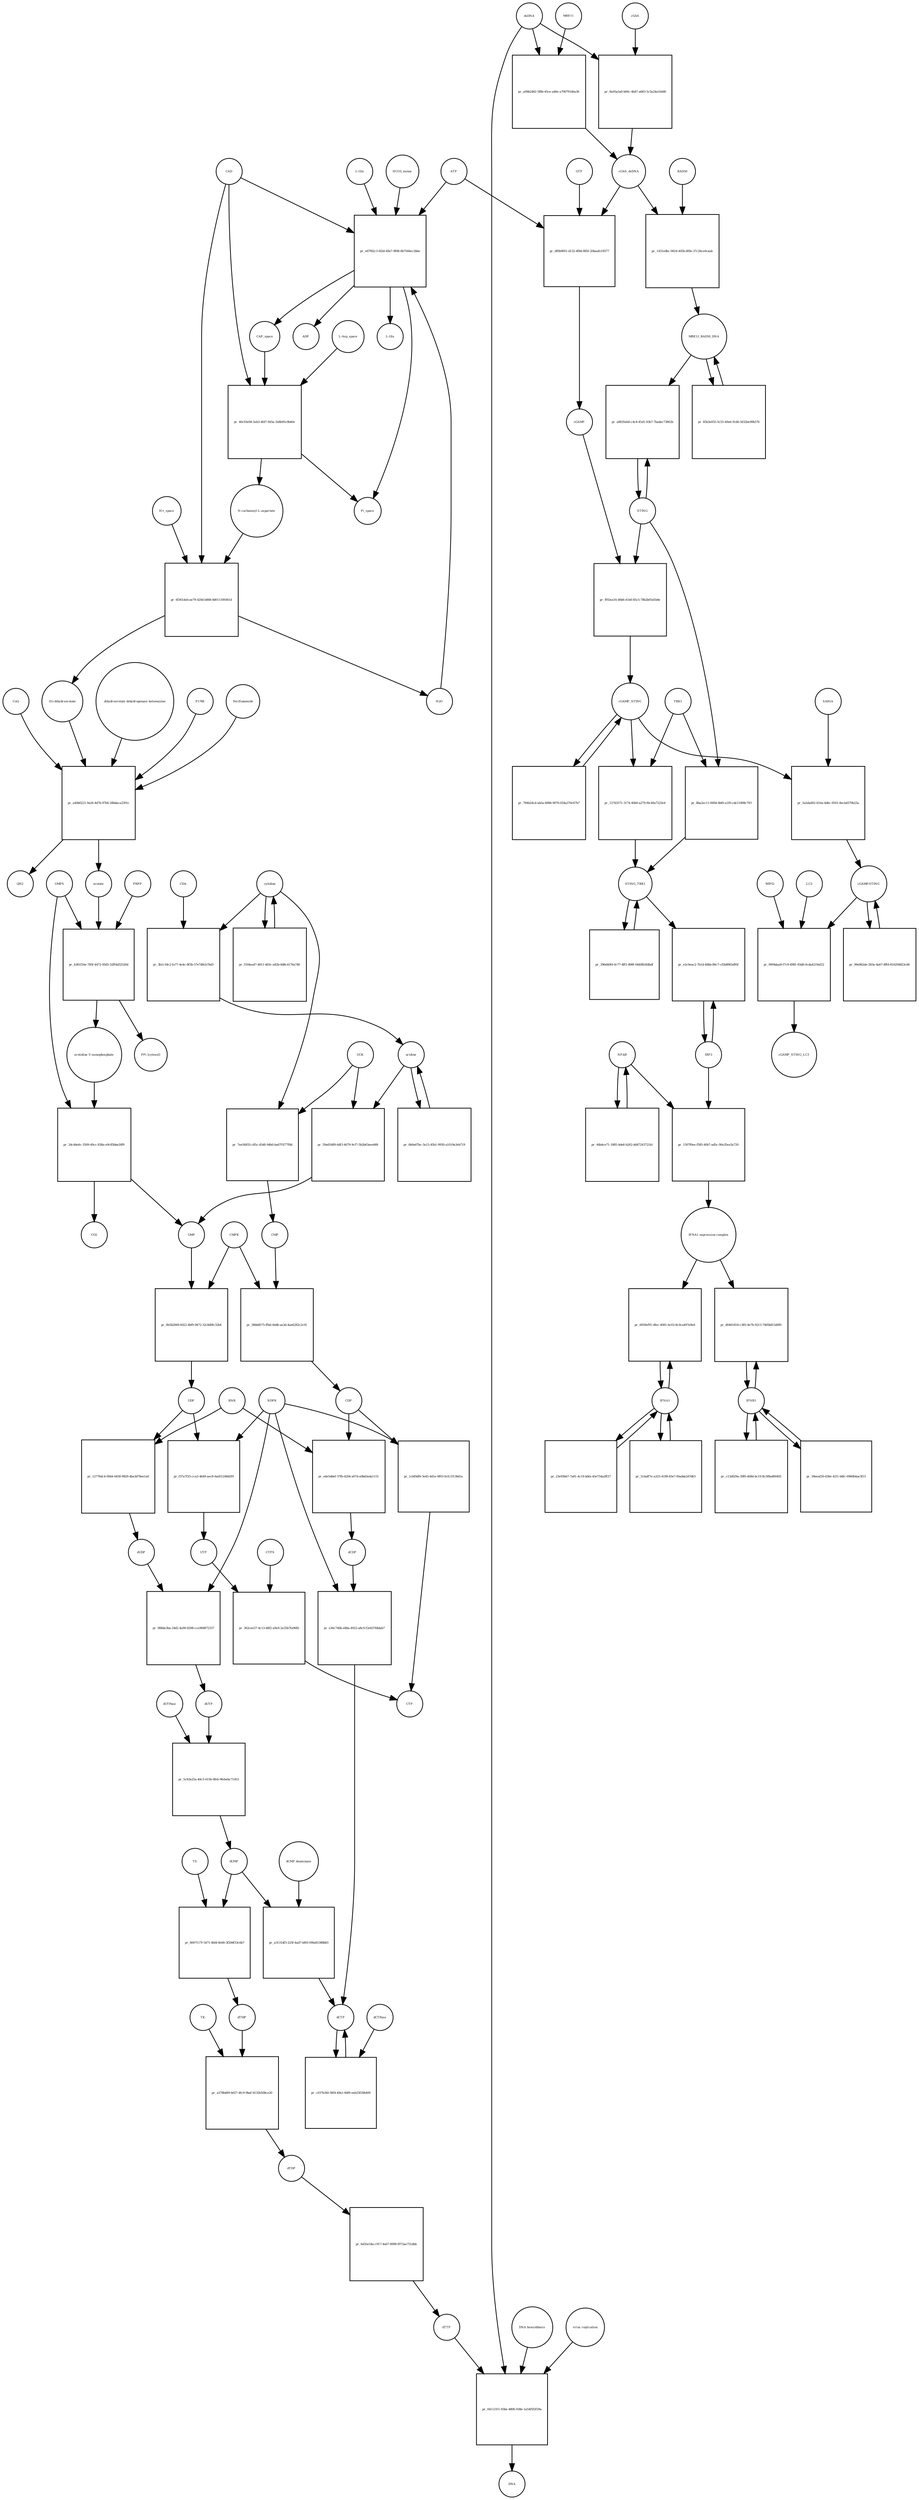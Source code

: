 strict digraph  {
"L-Gln" [annotation="", bipartite=0, cls="simple chemical", fontsize=4, label="L-Gln", shape=circle];
"pr_e67f82c3-fd3d-49a7-9f88-8b7566ec2bbe" [annotation="", bipartite=1, cls=process, fontsize=4, label="pr_e67f82c3-fd3d-49a7-9f88-8b7566ec2bbe", shape=square];
CAP_space [annotation="", bipartite=0, cls="simple chemical", fontsize=4, label=CAP_space, shape=circle];
CAD [annotation="", bipartite=0, cls=macromolecule, fontsize=4, label=CAD, shape=circle];
HCO3_minus [annotation="", bipartite=0, cls="simple chemical", fontsize=4, label=HCO3_minus, shape=circle];
H2O [annotation="", bipartite=0, cls="simple chemical", fontsize=4, label=H2O, shape=circle];
ATP [annotation="", bipartite=0, cls="simple chemical", fontsize=4, label=ATP, shape=circle];
"L-Glu" [annotation="", bipartite=0, cls="simple chemical", fontsize=4, label="L-Glu", shape=circle];
ADP [annotation="", bipartite=0, cls="simple chemical", fontsize=4, label=ADP, shape=circle];
Pi_space [annotation="", bipartite=0, cls="simple chemical", fontsize=4, label=Pi_space, shape=circle];
cytidine [annotation="", bipartite=0, cls="simple chemical", fontsize=4, label=cytidine, shape=circle];
"pr_3b1c18c2-fa77-4e4c-8f3b-57e7d8cb76d3" [annotation="", bipartite=1, cls=process, fontsize=4, label="pr_3b1c18c2-fa77-4e4c-8f3b-57e7d8cb76d3", shape=square];
uridine [annotation="", bipartite=0, cls="simple chemical", fontsize=4, label=uridine, shape=circle];
CDA [annotation="", bipartite=0, cls=macromolecule, fontsize=4, label=CDA, shape=circle];
"pr_59a65489-6df3-4679-9cf7-5b2b63aee668" [annotation="", bipartite=1, cls=process, fontsize=4, label="pr_59a65489-6df3-4679-9cf7-5b2b63aee668", shape=square];
UMP [annotation="", bipartite=0, cls="simple chemical", fontsize=4, label=UMP, shape=circle];
UCK [annotation="", bipartite=0, cls=macromolecule, fontsize=4, label=UCK, shape=circle];
"pr_7ee56833-c85c-45d0-94b0-ba67f1f77f8d" [annotation="", bipartite=1, cls=process, fontsize=4, label="pr_7ee56833-c85c-45d0-94b0-ba67f1f77f8d", shape=square];
CMP [annotation="", bipartite=0, cls="simple chemical", fontsize=4, label=CMP, shape=circle];
"pr_6b9a67bc-3a13-45b1-9950-a1019a3eb719" [annotation="", bipartite=1, cls=process, fontsize=4, label="pr_6b9a67bc-3a13-45b1-9950-a1019a3eb719", shape=square];
"pr_f104ea47-4811-463c-a82b-8d8c4176a746" [annotation="", bipartite=1, cls=process, fontsize=4, label="pr_f104ea47-4811-463c-a82b-8d8c4176a746", shape=square];
"pr_0b5b2849-6022-4bf9-9472-32c8d0fc32b4" [annotation="", bipartite=1, cls=process, fontsize=4, label="pr_0b5b2849-6022-4bf9-9472-32c8d0fc32b4", shape=square];
UDP [annotation="", bipartite=0, cls="simple chemical", fontsize=4, label=UDP, shape=circle];
CMPK [annotation="", bipartite=0, cls=macromolecule, fontsize=4, label=CMPK, shape=circle];
"pr_58bb8575-ffbd-44db-aa3d-4ae6282c2c01" [annotation="", bipartite=1, cls=process, fontsize=4, label="pr_58bb8575-ffbd-44db-aa3d-4ae6282c2c01", shape=square];
CDP [annotation="", bipartite=0, cls="simple chemical", fontsize=4, label=CDP, shape=circle];
"pr_f37a7f33-cca3-4649-aec8-6ad51248d2f9" [annotation="", bipartite=1, cls=process, fontsize=4, label="pr_f37a7f33-cca3-4649-aec8-6ad51248d2f9", shape=square];
UTP [annotation="", bipartite=0, cls="simple chemical", fontsize=4, label=UTP, shape=circle];
NDPK [annotation="", bipartite=0, cls=macromolecule, fontsize=4, label=NDPK, shape=circle];
"pr_1cbf0df6-3e45-4d1e-9f03-0cfc1f136d1a" [annotation="", bipartite=1, cls=process, fontsize=4, label="pr_1cbf0df6-3e45-4d1e-9f03-0cfc1f136d1a", shape=square];
CTP [annotation="", bipartite=0, cls="simple chemical", fontsize=4, label=CTP, shape=circle];
"pr_362cee57-4c13-48f2-a9e9-2e35b7fa96fb" [annotation="", bipartite=1, cls=process, fontsize=4, label="pr_362cee57-4c13-48f2-a9e9-2e35b7fa96fb", shape=square];
CTPS [annotation="", bipartite=0, cls=macromolecule, fontsize=4, label=CTPS, shape=circle];
"pr_12776dc4-0944-4458-9829-4ba3d78ee1a0" [annotation="", bipartite=1, cls=process, fontsize=4, label="pr_12776dc4-0944-4458-9829-4ba3d78ee1a0", shape=square];
dUDP [annotation="", bipartite=0, cls="simple chemical", fontsize=4, label=dUDP, shape=circle];
RNR [annotation="", bipartite=0, cls=macromolecule, fontsize=4, label=RNR, shape=circle];
"pr_988de3ba-24d2-4a90-8298-cce908872337" [annotation="", bipartite=1, cls=process, fontsize=4, label="pr_988de3ba-24d2-4a90-8298-cce908872337", shape=square];
dUTP [annotation="", bipartite=0, cls="simple chemical", fontsize=4, label=dUTP, shape=circle];
dCDP [annotation="", bipartite=0, cls="simple chemical", fontsize=4, label=dCDP, shape=circle];
"pr_e36c746b-e88a-4923-a8c9-f2e83768deb7" [annotation="", bipartite=1, cls=process, fontsize=4, label="pr_e36c746b-e88a-4923-a8c9-f2e83768deb7", shape=square];
dCTP [annotation="", bipartite=0, cls="simple chemical", fontsize=4, label=dCTP, shape=circle];
"pr_e4e5ddef-37fb-4204-a07d-a9bd3a4a1151" [annotation="", bipartite=1, cls=process, fontsize=4, label="pr_e4e5ddef-37fb-4204-a07d-a9bd3a4a1151", shape=square];
"pr_5c83a25a-40c3-415b-9feb-9febebc71453" [annotation="", bipartite=1, cls=process, fontsize=4, label="pr_5c83a25a-40c3-415b-9feb-9febebc71453", shape=square];
dUMP [annotation="", bipartite=0, cls="simple chemical", fontsize=4, label=dUMP, shape=circle];
dUTPase [annotation="", bipartite=0, cls=macromolecule, fontsize=4, label=dUTPase, shape=circle];
"pr_c037b3fd-56f4-49a1-84f9-eab25f20b409" [annotation="", bipartite=1, cls=process, fontsize=4, label="pr_c037b3fd-56f4-49a1-84f9-eab25f20b409", shape=square];
dCTPase [annotation="", bipartite=0, cls=macromolecule, fontsize=4, label=dCTPase, shape=circle];
"pr_a3131df3-225f-4ad7-bf65-f00a81388b83" [annotation="", bipartite=1, cls=process, fontsize=4, label="pr_a3131df3-225f-4ad7-bf65-f00a81388b83", shape=square];
"dCMP deaminase" [annotation="", bipartite=0, cls=macromolecule, fontsize=4, label="dCMP deaminase", shape=circle];
"pr_8007117f-5471-4fd4-8e66-3f206f33c6b7" [annotation="", bipartite=1, cls=process, fontsize=4, label="pr_8007117f-5471-4fd4-8e66-3f206f33c6b7", shape=square];
dTMP [annotation="", bipartite=0, cls="simple chemical", fontsize=4, label=dTMP, shape=circle];
TS [annotation="", bipartite=0, cls=macromolecule, fontsize=4, label=TS, shape=circle];
"pr_a378b489-b027-4fc9-9baf-d132b508ce20" [annotation="", bipartite=1, cls=process, fontsize=4, label="pr_a378b489-b027-4fc9-9baf-d132b508ce20", shape=square];
dTDP [annotation="", bipartite=0, cls="simple chemical", fontsize=4, label=dTDP, shape=circle];
TK [annotation="", bipartite=0, cls=macromolecule, fontsize=4, label=TK, shape=circle];
"pr_6d35e54a-c917-4eb7-8999-f072ae751dbb" [annotation="", bipartite=1, cls=process, fontsize=4, label="pr_6d35e54a-c917-4eb7-8999-f072ae751dbb", shape=square];
dTTP [annotation="", bipartite=0, cls="simple chemical", fontsize=4, label=dTTP, shape=circle];
dsDNA [annotation="", bipartite=0, cls="simple chemical", fontsize=4, label=dsDNA, shape=circle];
"pr_8a93a5a0-b00c-4b47-a683-5c5a24a16440" [annotation="", bipartite=1, cls=process, fontsize=4, label="pr_8a93a5a0-b00c-4b47-a683-5c5a24a16440", shape=square];
cGAS [annotation="", bipartite=0, cls=macromolecule, fontsize=4, label=cGAS, shape=circle];
cGAS_dsDNA [annotation="", bipartite=0, cls=complex, fontsize=4, label=cGAS_dsDNA, shape=circle];
"pr_df0b9001-d132-4f8d-885f-20baafe18577" [annotation="", bipartite=1, cls=process, fontsize=4, label="pr_df0b9001-d132-4f8d-885f-20baafe18577", shape=square];
GTP [annotation="", bipartite=0, cls="simple chemical", fontsize=4, label=GTP, shape=circle];
cGAMP [annotation="", bipartite=0, cls="simple chemical", fontsize=4, label=cGAMP, shape=circle];
"pr_ff02ea16-46b6-41b0-85c5-78b2b05d1b8e" [annotation="", bipartite=1, cls=process, fontsize=4, label="pr_ff02ea16-46b6-41b0-85c5-78b2b05d1b8e", shape=square];
STING [annotation="", bipartite=0, cls="macromolecule multimer", fontsize=4, label=STING, shape=circle];
cGAMP_STING [annotation="", bipartite=0, cls=complex, fontsize=4, label=cGAMP_STING, shape=circle];
TBK1 [annotation="", bipartite=0, cls=macromolecule, fontsize=4, label=TBK1, shape=circle];
"pr_127d3571-3174-40b9-a279-f6c40a7225e4" [annotation="", bipartite=1, cls=process, fontsize=4, label="pr_127d3571-3174-40b9-a279-f6c40a7225e4", shape=square];
STING_TBK1 [annotation="", bipartite=0, cls=complex, fontsize=4, label=STING_TBK1, shape=circle];
"pr_784b2dcd-ab5a-4986-9076-054a376c67b7" [annotation="", bipartite=1, cls=process, fontsize=4, label="pr_784b2dcd-ab5a-4986-9076-054a376c67b7", shape=square];
"pr_396d40f4-0c77-4ff2-898f-0440fb5fdbdf" [annotation="", bipartite=1, cls=process, fontsize=4, label="pr_396d40f4-0c77-4ff2-898f-0440fb5fdbdf", shape=square];
"NF-kB" [annotation="", bipartite=0, cls=complex, fontsize=4, label="NF-kB", shape=circle];
"pr_44b4ce71-1885-4de6-b262-dd47243721b1" [annotation="", bipartite=1, cls=process, fontsize=4, label="pr_44b4ce71-1885-4de6-b262-dd47243721b1", shape=square];
IFNA1 [annotation="", bipartite=0, cls="nucleic acid feature", fontsize=4, label=IFNA1, shape=circle];
"pr_514aff7e-a323-4198-83e7-f0adda2d7d63" [annotation="", bipartite=1, cls=process, fontsize=4, label="pr_514aff7e-a323-4198-83e7-f0adda2d7d63", shape=square];
IFNB1 [annotation="", bipartite=0, cls="nucleic acid feature", fontsize=4, label=IFNB1, shape=circle];
"pr_39eeaf20-436e-41f1-b6fc-6960b4ae3f15" [annotation="", bipartite=1, cls=process, fontsize=4, label="pr_39eeaf20-436e-41f1-b6fc-6960b4ae3f15", shape=square];
"pr_23e93bb7-7a81-4c19-bbfa-45e754a2ff27" [annotation="", bipartite=1, cls=process, fontsize=4, label="pr_23e93bb7-7a81-4c19-bbfa-45e754a2ff27", shape=square];
"pr_c13d029a-39f0-408d-bc19-8c5f8ad00405" [annotation="", bipartite=1, cls=process, fontsize=4, label="pr_c13d029a-39f0-408d-bc19-8c5f8ad00405", shape=square];
"pr_d0461818-c385-4e7b-9213-7485b815d0f0" [annotation="", bipartite=1, cls=process, fontsize=4, label="pr_d0461818-c385-4e7b-9213-7485b815d0f0", shape=square];
"IFNA1 expression complex" [annotation="", bipartite=0, cls=complex, fontsize=4, label="IFNA1 expression complex", shape=circle];
"cGAMP-STING" [annotation="", bipartite=0, cls=complex, fontsize=4, label="cGAMP-STING", shape=circle];
"pr_99e862de-283a-4a67-8ffd-816294823c66" [annotation="", bipartite=1, cls=process, fontsize=4, label="pr_99e862de-283a-4a67-8ffd-816294823c66", shape=square];
"pr_a09b2482-5f8b-45ce-a46e-a70079146a36" [annotation="", bipartite=1, cls=process, fontsize=4, label="pr_a09b2482-5f8b-45ce-a46e-a70079146a36", shape=square];
MRE11 [annotation="", bipartite=0, cls="macromolecule multimer", fontsize=4, label=MRE11, shape=circle];
RAD50 [annotation="", bipartite=0, cls="macromolecule multimer", fontsize=4, label=RAD50, shape=circle];
"pr_1431edbc-0824-405b-8f0e-37c26ce0caab" [annotation="", bipartite=1, cls=process, fontsize=4, label="pr_1431edbc-0824-405b-8f0e-37c26ce0caab", shape=square];
MRE11_RAD50_DNA [annotation="", bipartite=0, cls=complex, fontsize=4, label=MRE11_RAD50_DNA, shape=circle];
IRF3 [annotation="", bipartite=0, cls="macromolecule multimer", fontsize=4, label=IRF3, shape=circle];
"pr_e2c0eac2-7b1d-40bb-86c7-cf2b8965d95f" [annotation="", bipartite=1, cls=process, fontsize=4, label="pr_e2c0eac2-7b1d-40bb-86c7-cf2b8965d95f", shape=square];
"pr_5a5da602-616a-4d6c-9501-8ecbd379b23a" [annotation="", bipartite=1, cls=process, fontsize=4, label="pr_5a5da602-616a-4d6c-9501-8ecbd379b23a", shape=square];
SAR1A [annotation="", bipartite=0, cls=macromolecule, fontsize=4, label=SAR1A, shape=circle];
"pr_9994daa8-f7c9-4981-83d8-0cda4219af22" [annotation="", bipartite=1, cls=process, fontsize=4, label="pr_9994daa8-f7c9-4981-83d8-0cda4219af22", shape=square];
LC3 [annotation="", bipartite=0, cls=macromolecule, fontsize=4, label=LC3, shape=circle];
cGAMP_STING_LC3 [annotation="", bipartite=0, cls=complex, fontsize=4, label=cGAMP_STING_LC3, shape=circle];
WIPI2 [annotation="", bipartite=0, cls=macromolecule, fontsize=4, label=WIPI2, shape=circle];
"pr_a8835eb0-c4c4-45d1-93b7-7badec73862b" [annotation="", bipartite=1, cls=process, fontsize=4, label="pr_a8835eb0-c4c4-45d1-93b7-7badec73862b", shape=square];
"pr_8ba2ec11-849d-4bf6-a1f0-cde11808c793" [annotation="", bipartite=1, cls=process, fontsize=4, label="pr_8ba2ec11-849d-4bf6-a1f0-cde11808c793", shape=square];
"pr_85b3e055-5c55-49ed-91d6-5632be99b576" [annotation="", bipartite=1, cls=process, fontsize=4, label="pr_85b3e055-5c55-49ed-91d6-5632be99b576", shape=square];
"pr_40c93e94-5eb3-4fd7-945a-1b8b95c9b40e" [annotation="", bipartite=1, cls=process, fontsize=4, label="pr_40c93e94-5eb3-4fd7-945a-1b8b95c9b40e", shape=square];
"N-carbamoyl-L-aspartate" [annotation="", bipartite=0, cls="simple chemical", fontsize=4, label="N-carbamoyl-L-aspartate", shape=circle];
"L-Asp_space" [annotation="", bipartite=0, cls="simple chemical", fontsize=4, label="L-Asp_space", shape=circle];
"pr_6f361deb-ae79-420d-b868-8d011189361d" [annotation="", bipartite=1, cls=process, fontsize=4, label="pr_6f361deb-ae79-420d-b868-8d011189361d", shape=square];
"(S)-dihydroorotate" [annotation="", bipartite=0, cls="simple chemical", fontsize=4, label="(S)-dihydroorotate", shape=circle];
"H+_space" [annotation="", bipartite=0, cls="simple chemical", fontsize=4, label="H+_space", shape=circle];
"pr_a40b0221-9a26-4d7b-97b6-28bdaca2391c" [annotation="", bipartite=1, cls=process, fontsize=4, label="pr_a40b0221-9a26-4d7b-97b6-28bdaca2391c", shape=square];
orotate [annotation="", bipartite=0, cls="simple chemical", fontsize=4, label=orotate, shape=circle];
"dihydroorotate dehydrogenase holoenzyme" [annotation="", bipartite=0, cls="simple chemical", fontsize=4, label="dihydroorotate dehydrogenase holoenzyme", shape=circle];
P1788 [annotation="", bipartite=0, cls="simple chemical", fontsize=4, label=P1788, shape=circle];
Teriflunomide [annotation="", bipartite=0, cls="simple chemical", fontsize=4, label=Teriflunomide, shape=circle];
CoQ [annotation="", bipartite=0, cls="simple chemical", fontsize=4, label=CoQ, shape=circle];
QH2 [annotation="", bipartite=0, cls="simple chemical", fontsize=4, label=QH2, shape=circle];
"pr_b381f16e-785f-4472-95d5-32ff4d32520d" [annotation="", bipartite=1, cls=process, fontsize=4, label="pr_b381f16e-785f-4472-95d5-32ff4d32520d", shape=square];
"orotidine 5'-monophosphate" [annotation="", bipartite=0, cls="simple chemical", fontsize=4, label="orotidine 5'-monophosphate", shape=circle];
UMPS [annotation="", bipartite=0, cls="macromolecule multimer", fontsize=4, label=UMPS, shape=circle];
PRPP [annotation="", bipartite=0, cls="simple chemical", fontsize=4, label=PRPP, shape=circle];
"PPi [cytosol]" [annotation="", bipartite=0, cls="simple chemical", fontsize=4, label="PPi [cytosol]", shape=circle];
"pr_24c44e6c-3509-49cc-838a-e9c85bbe26f9" [annotation="", bipartite=1, cls=process, fontsize=4, label="pr_24c44e6c-3509-49cc-838a-e9c85bbe26f9", shape=square];
CO2 [annotation="", bipartite=0, cls="simple chemical", fontsize=4, label=CO2, shape=circle];
"pr_041121f1-93be-4806-938e-1a54f5f2f29a" [annotation="", bipartite=1, cls=process, fontsize=4, label="pr_041121f1-93be-4806-938e-1a54f5f2f29a", shape=square];
DNA [annotation="", bipartite=0, cls="nucleic acid feature", fontsize=4, label=DNA, shape=circle];
"DNA biosynthesis" [annotation="urn_miriam_obo.go_GO%3A0071897", bipartite=0, cls=phenotype, fontsize=4, label="DNA biosynthesis", shape=circle];
"virus replication" [annotation="", bipartite=0, cls=phenotype, fontsize=4, label="virus replication", shape=circle];
"pr_6059ef91-dfec-4081-bc03-8c9ca497e9ed" [annotation="", bipartite=1, cls=process, fontsize=4, label="pr_6059ef91-dfec-4081-bc03-8c9ca497e9ed", shape=square];
"pr_1507f0ee-f585-40b7-ad5c-90a35ea5a720" [annotation="", bipartite=1, cls=process, fontsize=4, label="pr_1507f0ee-f585-40b7-ad5c-90a35ea5a720", shape=square];
"L-Gln" -> "pr_e67f82c3-fd3d-49a7-9f88-8b7566ec2bbe"  [annotation="", interaction_type=consumption];
"pr_e67f82c3-fd3d-49a7-9f88-8b7566ec2bbe" -> CAP_space  [annotation="", interaction_type=production];
"pr_e67f82c3-fd3d-49a7-9f88-8b7566ec2bbe" -> "L-Glu"  [annotation="", interaction_type=production];
"pr_e67f82c3-fd3d-49a7-9f88-8b7566ec2bbe" -> ADP  [annotation="", interaction_type=production];
"pr_e67f82c3-fd3d-49a7-9f88-8b7566ec2bbe" -> Pi_space  [annotation="", interaction_type=production];
CAP_space -> "pr_40c93e94-5eb3-4fd7-945a-1b8b95c9b40e"  [annotation="", interaction_type=consumption];
CAD -> "pr_e67f82c3-fd3d-49a7-9f88-8b7566ec2bbe"  [annotation=urn_miriam_reactome_REACT_1698, interaction_type=catalysis];
CAD -> "pr_40c93e94-5eb3-4fd7-945a-1b8b95c9b40e"  [annotation=urn_miriam_reactome_REACT_1698, interaction_type=catalysis];
CAD -> "pr_6f361deb-ae79-420d-b868-8d011189361d"  [annotation=urn_miriam_reactome_REACT_1698, interaction_type=catalysis];
HCO3_minus -> "pr_e67f82c3-fd3d-49a7-9f88-8b7566ec2bbe"  [annotation="", interaction_type=consumption];
H2O -> "pr_e67f82c3-fd3d-49a7-9f88-8b7566ec2bbe"  [annotation="", interaction_type=consumption];
ATP -> "pr_e67f82c3-fd3d-49a7-9f88-8b7566ec2bbe"  [annotation="", interaction_type=consumption];
ATP -> "pr_df0b9001-d132-4f8d-885f-20baafe18577"  [annotation="", interaction_type=consumption];
cytidine -> "pr_3b1c18c2-fa77-4e4c-8f3b-57e7d8cb76d3"  [annotation="", interaction_type=consumption];
cytidine -> "pr_7ee56833-c85c-45d0-94b0-ba67f1f77f8d"  [annotation="", interaction_type=consumption];
cytidine -> "pr_f104ea47-4811-463c-a82b-8d8c4176a746"  [annotation="", interaction_type=consumption];
"pr_3b1c18c2-fa77-4e4c-8f3b-57e7d8cb76d3" -> uridine  [annotation="", interaction_type=production];
uridine -> "pr_59a65489-6df3-4679-9cf7-5b2b63aee668"  [annotation="", interaction_type=consumption];
uridine -> "pr_6b9a67bc-3a13-45b1-9950-a1019a3eb719"  [annotation="", interaction_type=consumption];
CDA -> "pr_3b1c18c2-fa77-4e4c-8f3b-57e7d8cb76d3"  [annotation="", interaction_type=catalysis];
"pr_59a65489-6df3-4679-9cf7-5b2b63aee668" -> UMP  [annotation="", interaction_type=production];
UMP -> "pr_0b5b2849-6022-4bf9-9472-32c8d0fc32b4"  [annotation="", interaction_type=consumption];
UCK -> "pr_59a65489-6df3-4679-9cf7-5b2b63aee668"  [annotation="", interaction_type=catalysis];
UCK -> "pr_7ee56833-c85c-45d0-94b0-ba67f1f77f8d"  [annotation="", interaction_type=catalysis];
"pr_7ee56833-c85c-45d0-94b0-ba67f1f77f8d" -> CMP  [annotation="", interaction_type=production];
CMP -> "pr_58bb8575-ffbd-44db-aa3d-4ae6282c2c01"  [annotation="", interaction_type=consumption];
"pr_6b9a67bc-3a13-45b1-9950-a1019a3eb719" -> uridine  [annotation="", interaction_type=production];
"pr_f104ea47-4811-463c-a82b-8d8c4176a746" -> cytidine  [annotation="", interaction_type=production];
"pr_0b5b2849-6022-4bf9-9472-32c8d0fc32b4" -> UDP  [annotation="", interaction_type=production];
UDP -> "pr_f37a7f33-cca3-4649-aec8-6ad51248d2f9"  [annotation="", interaction_type=consumption];
UDP -> "pr_12776dc4-0944-4458-9829-4ba3d78ee1a0"  [annotation="", interaction_type=consumption];
CMPK -> "pr_0b5b2849-6022-4bf9-9472-32c8d0fc32b4"  [annotation="", interaction_type=catalysis];
CMPK -> "pr_58bb8575-ffbd-44db-aa3d-4ae6282c2c01"  [annotation="", interaction_type=catalysis];
"pr_58bb8575-ffbd-44db-aa3d-4ae6282c2c01" -> CDP  [annotation="", interaction_type=production];
CDP -> "pr_1cbf0df6-3e45-4d1e-9f03-0cfc1f136d1a"  [annotation="", interaction_type=consumption];
CDP -> "pr_e4e5ddef-37fb-4204-a07d-a9bd3a4a1151"  [annotation="", interaction_type=consumption];
"pr_f37a7f33-cca3-4649-aec8-6ad51248d2f9" -> UTP  [annotation="", interaction_type=production];
UTP -> "pr_362cee57-4c13-48f2-a9e9-2e35b7fa96fb"  [annotation="", interaction_type=consumption];
NDPK -> "pr_f37a7f33-cca3-4649-aec8-6ad51248d2f9"  [annotation="", interaction_type=catalysis];
NDPK -> "pr_1cbf0df6-3e45-4d1e-9f03-0cfc1f136d1a"  [annotation="", interaction_type=catalysis];
NDPK -> "pr_988de3ba-24d2-4a90-8298-cce908872337"  [annotation="", interaction_type=catalysis];
NDPK -> "pr_e36c746b-e88a-4923-a8c9-f2e83768deb7"  [annotation="", interaction_type=catalysis];
"pr_1cbf0df6-3e45-4d1e-9f03-0cfc1f136d1a" -> CTP  [annotation="", interaction_type=production];
"pr_362cee57-4c13-48f2-a9e9-2e35b7fa96fb" -> CTP  [annotation="", interaction_type=production];
CTPS -> "pr_362cee57-4c13-48f2-a9e9-2e35b7fa96fb"  [annotation="", interaction_type=catalysis];
"pr_12776dc4-0944-4458-9829-4ba3d78ee1a0" -> dUDP  [annotation="", interaction_type=production];
dUDP -> "pr_988de3ba-24d2-4a90-8298-cce908872337"  [annotation="", interaction_type=consumption];
RNR -> "pr_12776dc4-0944-4458-9829-4ba3d78ee1a0"  [annotation="", interaction_type=catalysis];
RNR -> "pr_e4e5ddef-37fb-4204-a07d-a9bd3a4a1151"  [annotation="", interaction_type=catalysis];
"pr_988de3ba-24d2-4a90-8298-cce908872337" -> dUTP  [annotation="", interaction_type=production];
dUTP -> "pr_5c83a25a-40c3-415b-9feb-9febebc71453"  [annotation="", interaction_type=consumption];
dCDP -> "pr_e36c746b-e88a-4923-a8c9-f2e83768deb7"  [annotation="", interaction_type=consumption];
"pr_e36c746b-e88a-4923-a8c9-f2e83768deb7" -> dCTP  [annotation="", interaction_type=production];
dCTP -> "pr_c037b3fd-56f4-49a1-84f9-eab25f20b409"  [annotation="", interaction_type=consumption];
"pr_e4e5ddef-37fb-4204-a07d-a9bd3a4a1151" -> dCDP  [annotation="", interaction_type=production];
"pr_5c83a25a-40c3-415b-9feb-9febebc71453" -> dUMP  [annotation="", interaction_type=production];
dUMP -> "pr_a3131df3-225f-4ad7-bf65-f00a81388b83"  [annotation="", interaction_type=consumption];
dUMP -> "pr_8007117f-5471-4fd4-8e66-3f206f33c6b7"  [annotation="", interaction_type=consumption];
dUTPase -> "pr_5c83a25a-40c3-415b-9feb-9febebc71453"  [annotation="", interaction_type=catalysis];
"pr_c037b3fd-56f4-49a1-84f9-eab25f20b409" -> dCTP  [annotation="", interaction_type=production];
dCTPase -> "pr_c037b3fd-56f4-49a1-84f9-eab25f20b409"  [annotation="", interaction_type=catalysis];
"pr_a3131df3-225f-4ad7-bf65-f00a81388b83" -> dCTP  [annotation="", interaction_type=production];
"dCMP deaminase" -> "pr_a3131df3-225f-4ad7-bf65-f00a81388b83"  [annotation="", interaction_type=catalysis];
"pr_8007117f-5471-4fd4-8e66-3f206f33c6b7" -> dTMP  [annotation="", interaction_type=production];
dTMP -> "pr_a378b489-b027-4fc9-9baf-d132b508ce20"  [annotation="", interaction_type=consumption];
TS -> "pr_8007117f-5471-4fd4-8e66-3f206f33c6b7"  [annotation="", interaction_type=catalysis];
"pr_a378b489-b027-4fc9-9baf-d132b508ce20" -> dTDP  [annotation="", interaction_type=production];
dTDP -> "pr_6d35e54a-c917-4eb7-8999-f072ae751dbb"  [annotation="", interaction_type=consumption];
TK -> "pr_a378b489-b027-4fc9-9baf-d132b508ce20"  [annotation="", interaction_type=catalysis];
"pr_6d35e54a-c917-4eb7-8999-f072ae751dbb" -> dTTP  [annotation="", interaction_type=production];
dTTP -> "pr_041121f1-93be-4806-938e-1a54f5f2f29a"  [annotation="", interaction_type=consumption];
dsDNA -> "pr_8a93a5a0-b00c-4b47-a683-5c5a24a16440"  [annotation="", interaction_type=consumption];
dsDNA -> "pr_a09b2482-5f8b-45ce-a46e-a70079146a36"  [annotation="", interaction_type=consumption];
dsDNA -> "pr_041121f1-93be-4806-938e-1a54f5f2f29a"  [annotation="", interaction_type=consumption];
"pr_8a93a5a0-b00c-4b47-a683-5c5a24a16440" -> cGAS_dsDNA  [annotation="", interaction_type=production];
cGAS -> "pr_8a93a5a0-b00c-4b47-a683-5c5a24a16440"  [annotation="", interaction_type=consumption];
cGAS_dsDNA -> "pr_df0b9001-d132-4f8d-885f-20baafe18577"  [annotation="", interaction_type=catalysis];
cGAS_dsDNA -> "pr_1431edbc-0824-405b-8f0e-37c26ce0caab"  [annotation="", interaction_type=consumption];
"pr_df0b9001-d132-4f8d-885f-20baafe18577" -> cGAMP  [annotation="", interaction_type=production];
GTP -> "pr_df0b9001-d132-4f8d-885f-20baafe18577"  [annotation="", interaction_type=consumption];
cGAMP -> "pr_ff02ea16-46b6-41b0-85c5-78b2b05d1b8e"  [annotation="", interaction_type=consumption];
"pr_ff02ea16-46b6-41b0-85c5-78b2b05d1b8e" -> cGAMP_STING  [annotation="", interaction_type=production];
STING -> "pr_ff02ea16-46b6-41b0-85c5-78b2b05d1b8e"  [annotation="", interaction_type=consumption];
STING -> "pr_a8835eb0-c4c4-45d1-93b7-7badec73862b"  [annotation="", interaction_type=consumption];
STING -> "pr_8ba2ec11-849d-4bf6-a1f0-cde11808c793"  [annotation="", interaction_type=consumption];
cGAMP_STING -> "pr_127d3571-3174-40b9-a279-f6c40a7225e4"  [annotation="", interaction_type=consumption];
cGAMP_STING -> "pr_784b2dcd-ab5a-4986-9076-054a376c67b7"  [annotation="", interaction_type=consumption];
cGAMP_STING -> "pr_5a5da602-616a-4d6c-9501-8ecbd379b23a"  [annotation="", interaction_type=consumption];
TBK1 -> "pr_127d3571-3174-40b9-a279-f6c40a7225e4"  [annotation="", interaction_type=consumption];
TBK1 -> "pr_8ba2ec11-849d-4bf6-a1f0-cde11808c793"  [annotation="", interaction_type=consumption];
"pr_127d3571-3174-40b9-a279-f6c40a7225e4" -> STING_TBK1  [annotation="", interaction_type=production];
STING_TBK1 -> "pr_396d40f4-0c77-4ff2-898f-0440fb5fdbdf"  [annotation="", interaction_type=consumption];
STING_TBK1 -> "pr_e2c0eac2-7b1d-40bb-86c7-cf2b8965d95f"  [annotation="", interaction_type=catalysis];
"pr_784b2dcd-ab5a-4986-9076-054a376c67b7" -> cGAMP_STING  [annotation="", interaction_type=production];
"pr_396d40f4-0c77-4ff2-898f-0440fb5fdbdf" -> STING_TBK1  [annotation="", interaction_type=production];
"NF-kB" -> "pr_44b4ce71-1885-4de6-b262-dd47243721b1"  [annotation="", interaction_type=consumption];
"NF-kB" -> "pr_1507f0ee-f585-40b7-ad5c-90a35ea5a720"  [annotation="", interaction_type=consumption];
"pr_44b4ce71-1885-4de6-b262-dd47243721b1" -> "NF-kB"  [annotation="", interaction_type=production];
IFNA1 -> "pr_514aff7e-a323-4198-83e7-f0adda2d7d63"  [annotation="", interaction_type=consumption];
IFNA1 -> "pr_23e93bb7-7a81-4c19-bbfa-45e754a2ff27"  [annotation="", interaction_type=consumption];
IFNA1 -> "pr_6059ef91-dfec-4081-bc03-8c9ca497e9ed"  [annotation="", interaction_type=consumption];
"pr_514aff7e-a323-4198-83e7-f0adda2d7d63" -> IFNA1  [annotation="", interaction_type=production];
IFNB1 -> "pr_39eeaf20-436e-41f1-b6fc-6960b4ae3f15"  [annotation="", interaction_type=consumption];
IFNB1 -> "pr_c13d029a-39f0-408d-bc19-8c5f8ad00405"  [annotation="", interaction_type=consumption];
IFNB1 -> "pr_d0461818-c385-4e7b-9213-7485b815d0f0"  [annotation="", interaction_type=consumption];
"pr_39eeaf20-436e-41f1-b6fc-6960b4ae3f15" -> IFNB1  [annotation="", interaction_type=production];
"pr_23e93bb7-7a81-4c19-bbfa-45e754a2ff27" -> IFNA1  [annotation="", interaction_type=production];
"pr_c13d029a-39f0-408d-bc19-8c5f8ad00405" -> IFNB1  [annotation="", interaction_type=production];
"pr_d0461818-c385-4e7b-9213-7485b815d0f0" -> IFNB1  [annotation="", interaction_type=production];
"IFNA1 expression complex" -> "pr_d0461818-c385-4e7b-9213-7485b815d0f0"  [annotation="", interaction_type=stimulation];
"IFNA1 expression complex" -> "pr_6059ef91-dfec-4081-bc03-8c9ca497e9ed"  [annotation="", interaction_type=stimulation];
"cGAMP-STING" -> "pr_99e862de-283a-4a67-8ffd-816294823c66"  [annotation="", interaction_type=consumption];
"cGAMP-STING" -> "pr_9994daa8-f7c9-4981-83d8-0cda4219af22"  [annotation="", interaction_type=consumption];
"pr_99e862de-283a-4a67-8ffd-816294823c66" -> "cGAMP-STING"  [annotation="", interaction_type=production];
"pr_a09b2482-5f8b-45ce-a46e-a70079146a36" -> cGAS_dsDNA  [annotation="", interaction_type=production];
MRE11 -> "pr_a09b2482-5f8b-45ce-a46e-a70079146a36"  [annotation="", interaction_type=consumption];
RAD50 -> "pr_1431edbc-0824-405b-8f0e-37c26ce0caab"  [annotation="", interaction_type=consumption];
"pr_1431edbc-0824-405b-8f0e-37c26ce0caab" -> MRE11_RAD50_DNA  [annotation="", interaction_type=production];
MRE11_RAD50_DNA -> "pr_a8835eb0-c4c4-45d1-93b7-7badec73862b"  [annotation="", interaction_type=catalysis];
MRE11_RAD50_DNA -> "pr_85b3e055-5c55-49ed-91d6-5632be99b576"  [annotation="", interaction_type=consumption];
IRF3 -> "pr_e2c0eac2-7b1d-40bb-86c7-cf2b8965d95f"  [annotation="", interaction_type=consumption];
IRF3 -> "pr_1507f0ee-f585-40b7-ad5c-90a35ea5a720"  [annotation="", interaction_type=consumption];
"pr_e2c0eac2-7b1d-40bb-86c7-cf2b8965d95f" -> IRF3  [annotation="", interaction_type=production];
"pr_5a5da602-616a-4d6c-9501-8ecbd379b23a" -> "cGAMP-STING"  [annotation="", interaction_type=production];
SAR1A -> "pr_5a5da602-616a-4d6c-9501-8ecbd379b23a"  [annotation="", interaction_type=catalysis];
"pr_9994daa8-f7c9-4981-83d8-0cda4219af22" -> cGAMP_STING_LC3  [annotation="", interaction_type=production];
LC3 -> "pr_9994daa8-f7c9-4981-83d8-0cda4219af22"  [annotation="", interaction_type=consumption];
WIPI2 -> "pr_9994daa8-f7c9-4981-83d8-0cda4219af22"  [annotation="", interaction_type=catalysis];
"pr_a8835eb0-c4c4-45d1-93b7-7badec73862b" -> STING  [annotation="", interaction_type=production];
"pr_8ba2ec11-849d-4bf6-a1f0-cde11808c793" -> STING_TBK1  [annotation="", interaction_type=production];
"pr_85b3e055-5c55-49ed-91d6-5632be99b576" -> MRE11_RAD50_DNA  [annotation="", interaction_type=production];
"pr_40c93e94-5eb3-4fd7-945a-1b8b95c9b40e" -> "N-carbamoyl-L-aspartate"  [annotation="", interaction_type=production];
"pr_40c93e94-5eb3-4fd7-945a-1b8b95c9b40e" -> Pi_space  [annotation="", interaction_type=production];
"N-carbamoyl-L-aspartate" -> "pr_6f361deb-ae79-420d-b868-8d011189361d"  [annotation="", interaction_type=consumption];
"L-Asp_space" -> "pr_40c93e94-5eb3-4fd7-945a-1b8b95c9b40e"  [annotation="", interaction_type=consumption];
"pr_6f361deb-ae79-420d-b868-8d011189361d" -> "(S)-dihydroorotate"  [annotation="", interaction_type=production];
"pr_6f361deb-ae79-420d-b868-8d011189361d" -> H2O  [annotation="", interaction_type=production];
"(S)-dihydroorotate" -> "pr_a40b0221-9a26-4d7b-97b6-28bdaca2391c"  [annotation="", interaction_type=consumption];
"H+_space" -> "pr_6f361deb-ae79-420d-b868-8d011189361d"  [annotation="", interaction_type=consumption];
"pr_a40b0221-9a26-4d7b-97b6-28bdaca2391c" -> orotate  [annotation="", interaction_type=production];
"pr_a40b0221-9a26-4d7b-97b6-28bdaca2391c" -> QH2  [annotation="", interaction_type=production];
orotate -> "pr_b381f16e-785f-4472-95d5-32ff4d32520d"  [annotation="", interaction_type=consumption];
"dihydroorotate dehydrogenase holoenzyme" -> "pr_a40b0221-9a26-4d7b-97b6-28bdaca2391c"  [annotation=urn_miriam_reactome_REACT_1698, interaction_type=catalysis];
P1788 -> "pr_a40b0221-9a26-4d7b-97b6-28bdaca2391c"  [annotation=urn_miriam_reactome_REACT_1698, interaction_type=inhibition];
Teriflunomide -> "pr_a40b0221-9a26-4d7b-97b6-28bdaca2391c"  [annotation=urn_miriam_reactome_REACT_1698, interaction_type=inhibition];
CoQ -> "pr_a40b0221-9a26-4d7b-97b6-28bdaca2391c"  [annotation="", interaction_type=consumption];
"pr_b381f16e-785f-4472-95d5-32ff4d32520d" -> "orotidine 5'-monophosphate"  [annotation="", interaction_type=production];
"pr_b381f16e-785f-4472-95d5-32ff4d32520d" -> "PPi [cytosol]"  [annotation="", interaction_type=production];
"orotidine 5'-monophosphate" -> "pr_24c44e6c-3509-49cc-838a-e9c85bbe26f9"  [annotation="", interaction_type=consumption];
UMPS -> "pr_b381f16e-785f-4472-95d5-32ff4d32520d"  [annotation=urn_miriam_reactome_REACT_1698, interaction_type=catalysis];
UMPS -> "pr_24c44e6c-3509-49cc-838a-e9c85bbe26f9"  [annotation=urn_miriam_reactome_REACT_1698, interaction_type=catalysis];
PRPP -> "pr_b381f16e-785f-4472-95d5-32ff4d32520d"  [annotation="", interaction_type=consumption];
"pr_24c44e6c-3509-49cc-838a-e9c85bbe26f9" -> UMP  [annotation="", interaction_type=production];
"pr_24c44e6c-3509-49cc-838a-e9c85bbe26f9" -> CO2  [annotation="", interaction_type=production];
"pr_041121f1-93be-4806-938e-1a54f5f2f29a" -> DNA  [annotation="", interaction_type=production];
"DNA biosynthesis" -> "pr_041121f1-93be-4806-938e-1a54f5f2f29a"  [annotation="", interaction_type=catalysis];
"virus replication" -> "pr_041121f1-93be-4806-938e-1a54f5f2f29a"  [annotation="", interaction_type=inhibition];
"pr_6059ef91-dfec-4081-bc03-8c9ca497e9ed" -> IFNA1  [annotation="", interaction_type=production];
"pr_1507f0ee-f585-40b7-ad5c-90a35ea5a720" -> "IFNA1 expression complex"  [annotation="", interaction_type=production];
}
